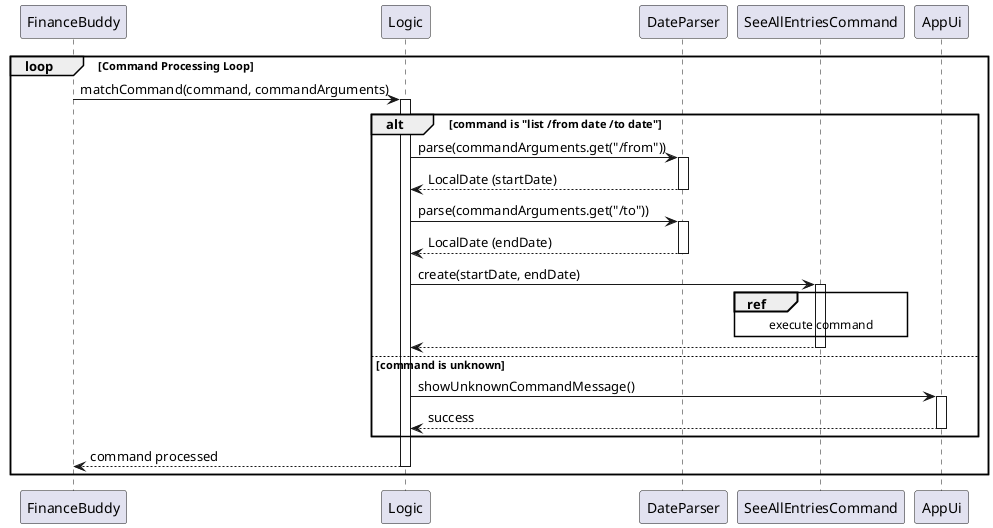 @startuml
loop Command Processing Loop

    FinanceBuddy -> Logic : matchCommand(command, commandArguments)
    activate Logic

    alt command is "list /from date /to date"
        Logic -> DateParser : parse(commandArguments.get("/from"))
        activate DateParser
        DateParser --> Logic : LocalDate (startDate)
        deactivate DateParser

        Logic -> DateParser : parse(commandArguments.get("/to"))
        activate DateParser
        DateParser --> Logic : LocalDate (endDate)
        deactivate DateParser

        Logic -> SeeAllEntriesCommand : create(startDate, endDate)
        activate SeeAllEntriesCommand
        ref over SeeAllEntriesCommand : execute command
        SeeAllEntriesCommand --> Logic

        deactivate SeeAllEntriesCommand

    else command is unknown
        Logic -> AppUi : showUnknownCommandMessage()
        activate AppUi
        AppUi --> Logic : success
        deactivate AppUi
    end

    Logic --> FinanceBuddy : command processed
    deactivate Logic
end
@enduml
